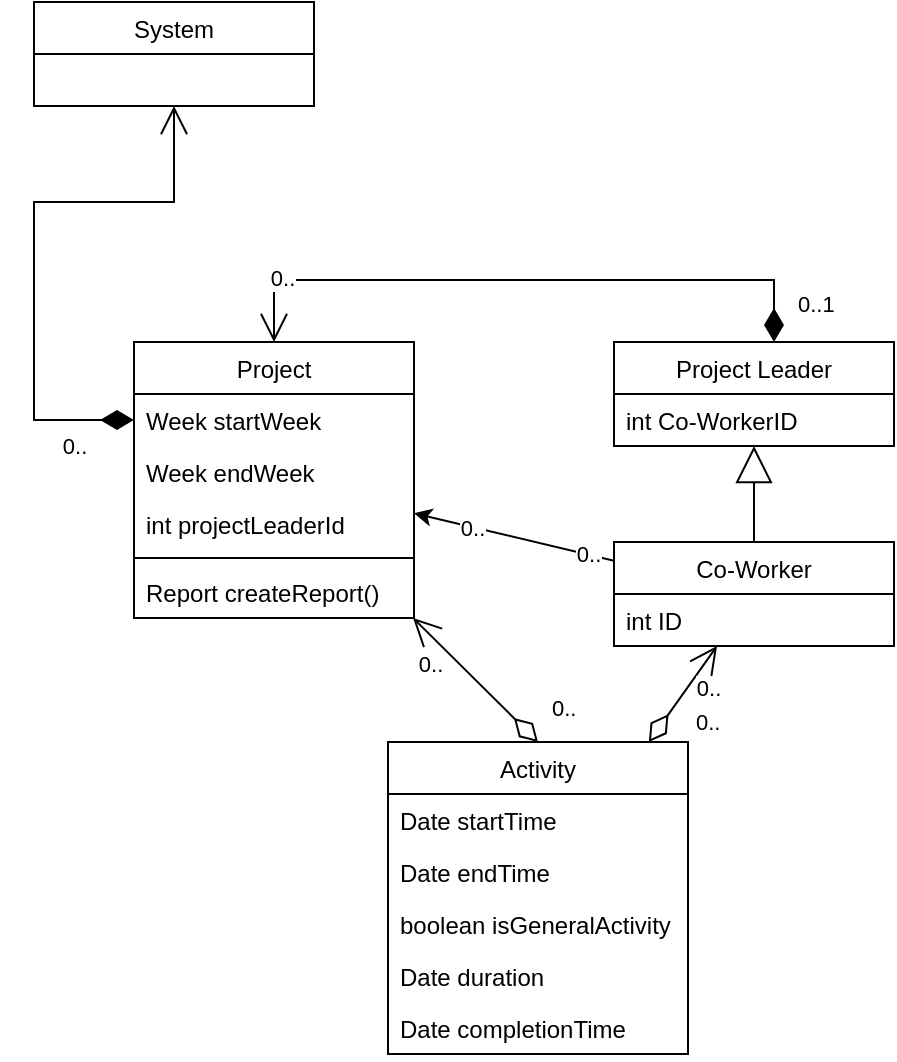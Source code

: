 <mxfile version="20.3.0" type="device"><diagram id="C5RBs43oDa-KdzZeNtuy" name="Page-1"><mxGraphModel dx="1234" dy="1796" grid="1" gridSize="10" guides="1" tooltips="1" connect="1" arrows="1" fold="1" page="1" pageScale="1" pageWidth="827" pageHeight="1169" math="0" shadow="0"><root><mxCell id="WIyWlLk6GJQsqaUBKTNV-0"/><mxCell id="WIyWlLk6GJQsqaUBKTNV-1" parent="WIyWlLk6GJQsqaUBKTNV-0"/><mxCell id="AHataomAO11KRiq0uJDD-5" value="Project" style="swimlane;fontStyle=0;childLayout=stackLayout;horizontal=1;startSize=26;fillColor=none;horizontalStack=0;resizeParent=1;resizeParentMax=0;resizeLast=0;collapsible=1;marginBottom=0;" parent="WIyWlLk6GJQsqaUBKTNV-1" vertex="1"><mxGeometry x="550" y="140" width="140" height="138" as="geometry"/></mxCell><mxCell id="AHataomAO11KRiq0uJDD-6" value="Week startWeek" style="text;strokeColor=none;fillColor=none;align=left;verticalAlign=top;spacingLeft=4;spacingRight=4;overflow=hidden;rotatable=0;points=[[0,0.5],[1,0.5]];portConstraint=eastwest;" parent="AHataomAO11KRiq0uJDD-5" vertex="1"><mxGeometry y="26" width="140" height="26" as="geometry"/></mxCell><mxCell id="AHataomAO11KRiq0uJDD-7" value="Week endWeek" style="text;strokeColor=none;fillColor=none;align=left;verticalAlign=top;spacingLeft=4;spacingRight=4;overflow=hidden;rotatable=0;points=[[0,0.5],[1,0.5]];portConstraint=eastwest;" parent="AHataomAO11KRiq0uJDD-5" vertex="1"><mxGeometry y="52" width="140" height="26" as="geometry"/></mxCell><mxCell id="bJ5cwEk--f8X3TUvc_xh-0" value="int projectLeaderId" style="text;strokeColor=none;fillColor=none;align=left;verticalAlign=top;spacingLeft=4;spacingRight=4;overflow=hidden;rotatable=0;points=[[0,0.5],[1,0.5]];portConstraint=eastwest;" vertex="1" parent="AHataomAO11KRiq0uJDD-5"><mxGeometry y="78" width="140" height="26" as="geometry"/></mxCell><mxCell id="AHataomAO11KRiq0uJDD-62" value="" style="line;strokeWidth=1;fillColor=none;align=left;verticalAlign=middle;spacingTop=-1;spacingLeft=3;spacingRight=3;rotatable=0;labelPosition=right;points=[];portConstraint=eastwest;strokeColor=inherit;" parent="AHataomAO11KRiq0uJDD-5" vertex="1"><mxGeometry y="104" width="140" height="8" as="geometry"/></mxCell><mxCell id="AHataomAO11KRiq0uJDD-63" value="Report createReport()" style="text;strokeColor=none;fillColor=none;align=left;verticalAlign=top;spacingLeft=4;spacingRight=4;overflow=hidden;rotatable=0;points=[[0,0.5],[1,0.5]];portConstraint=eastwest;" parent="AHataomAO11KRiq0uJDD-5" vertex="1"><mxGeometry y="112" width="140" height="26" as="geometry"/></mxCell><mxCell id="AHataomAO11KRiq0uJDD-20" style="rounded=0;orthogonalLoop=1;jettySize=auto;html=1;elbow=vertical;" parent="WIyWlLk6GJQsqaUBKTNV-1" source="AHataomAO11KRiq0uJDD-9" target="AHataomAO11KRiq0uJDD-5" edge="1"><mxGeometry relative="1" as="geometry"/></mxCell><mxCell id="AHataomAO11KRiq0uJDD-21" value="0.." style="edgeLabel;html=1;align=center;verticalAlign=middle;resizable=0;points=[];" parent="AHataomAO11KRiq0uJDD-20" vertex="1" connectable="0"><mxGeometry x="-0.727" relative="1" as="geometry"><mxPoint as="offset"/></mxGeometry></mxCell><mxCell id="AHataomAO11KRiq0uJDD-22" value="0.." style="edgeLabel;html=1;align=center;verticalAlign=middle;resizable=0;points=[];" parent="AHataomAO11KRiq0uJDD-20" vertex="1" connectable="0"><mxGeometry x="0.429" relative="1" as="geometry"><mxPoint as="offset"/></mxGeometry></mxCell><mxCell id="AHataomAO11KRiq0uJDD-12" value="Project Leader" style="swimlane;fontStyle=0;childLayout=stackLayout;horizontal=1;startSize=26;fillColor=none;horizontalStack=0;resizeParent=1;resizeParentMax=0;resizeLast=0;collapsible=1;marginBottom=0;" parent="WIyWlLk6GJQsqaUBKTNV-1" vertex="1"><mxGeometry x="790" y="140" width="140" height="52" as="geometry"/></mxCell><mxCell id="AHataomAO11KRiq0uJDD-18" value="0..1" style="endArrow=open;html=1;endSize=12;startArrow=diamondThin;startSize=14;startFill=1;align=left;verticalAlign=bottom;rounded=0;entryX=0.5;entryY=0;entryDx=0;entryDy=0;edgeStyle=orthogonalEdgeStyle;elbow=vertical;" parent="AHataomAO11KRiq0uJDD-12" target="AHataomAO11KRiq0uJDD-5" edge="1"><mxGeometry x="-0.935" y="-10" relative="1" as="geometry"><mxPoint x="80" as="sourcePoint"/><mxPoint x="-150" y="-90" as="targetPoint"/><Array as="points"><mxPoint x="80" y="-31"/><mxPoint x="-170" y="-31"/></Array><mxPoint as="offset"/></mxGeometry></mxCell><mxCell id="AHataomAO11KRiq0uJDD-19" value="0.." style="edgeLabel;html=1;align=center;verticalAlign=middle;resizable=0;points=[];" parent="AHataomAO11KRiq0uJDD-18" vertex="1" connectable="0"><mxGeometry x="0.775" y="-1" relative="1" as="geometry"><mxPoint as="offset"/></mxGeometry></mxCell><mxCell id="AHataomAO11KRiq0uJDD-13" value="int Co-WorkerID" style="text;strokeColor=none;fillColor=none;align=left;verticalAlign=top;spacingLeft=4;spacingRight=4;overflow=hidden;rotatable=0;points=[[0,0.5],[1,0.5]];portConstraint=eastwest;" parent="AHataomAO11KRiq0uJDD-12" vertex="1"><mxGeometry y="26" width="140" height="26" as="geometry"/></mxCell><mxCell id="AHataomAO11KRiq0uJDD-15" value="Activity" style="swimlane;fontStyle=0;childLayout=stackLayout;horizontal=1;startSize=26;fillColor=none;horizontalStack=0;resizeParent=1;resizeParentMax=0;resizeLast=0;collapsible=1;marginBottom=0;" parent="WIyWlLk6GJQsqaUBKTNV-1" vertex="1"><mxGeometry x="677" y="340" width="150" height="156" as="geometry"><mxRectangle x="240" y="218" width="80" height="30" as="alternateBounds"/></mxGeometry></mxCell><mxCell id="AHataomAO11KRiq0uJDD-16" value="Date startTime" style="text;strokeColor=none;fillColor=none;align=left;verticalAlign=top;spacingLeft=4;spacingRight=4;overflow=hidden;rotatable=0;points=[[0,0.5],[1,0.5]];portConstraint=eastwest;" parent="AHataomAO11KRiq0uJDD-15" vertex="1"><mxGeometry y="26" width="150" height="26" as="geometry"/></mxCell><mxCell id="AHataomAO11KRiq0uJDD-17" value="Date endTime" style="text;strokeColor=none;fillColor=none;align=left;verticalAlign=top;spacingLeft=4;spacingRight=4;overflow=hidden;rotatable=0;points=[[0,0.5],[1,0.5]];portConstraint=eastwest;" parent="AHataomAO11KRiq0uJDD-15" vertex="1"><mxGeometry y="52" width="150" height="26" as="geometry"/></mxCell><mxCell id="AHataomAO11KRiq0uJDD-53" value="boolean isGeneralActivity" style="text;strokeColor=none;fillColor=none;align=left;verticalAlign=top;spacingLeft=4;spacingRight=4;overflow=hidden;rotatable=0;points=[[0,0.5],[1,0.5]];portConstraint=eastwest;" parent="AHataomAO11KRiq0uJDD-15" vertex="1"><mxGeometry y="78" width="150" height="26" as="geometry"/></mxCell><mxCell id="AHataomAO11KRiq0uJDD-55" value="Date duration" style="text;strokeColor=none;fillColor=none;align=left;verticalAlign=top;spacingLeft=4;spacingRight=4;overflow=hidden;rotatable=0;points=[[0,0.5],[1,0.5]];portConstraint=eastwest;" parent="AHataomAO11KRiq0uJDD-15" vertex="1"><mxGeometry y="104" width="150" height="26" as="geometry"/></mxCell><mxCell id="AHataomAO11KRiq0uJDD-56" value="Date completionTime" style="text;strokeColor=none;fillColor=none;align=left;verticalAlign=top;spacingLeft=4;spacingRight=4;overflow=hidden;rotatable=0;points=[[0,0.5],[1,0.5]];portConstraint=eastwest;" parent="AHataomAO11KRiq0uJDD-15" vertex="1"><mxGeometry y="130" width="150" height="26" as="geometry"/></mxCell><mxCell id="AHataomAO11KRiq0uJDD-9" value="Co-Worker" style="swimlane;fontStyle=0;childLayout=stackLayout;horizontal=1;startSize=26;fillColor=none;horizontalStack=0;resizeParent=1;resizeParentMax=0;resizeLast=0;collapsible=1;marginBottom=0;" parent="WIyWlLk6GJQsqaUBKTNV-1" vertex="1"><mxGeometry x="790" y="240" width="140" height="52" as="geometry"/></mxCell><mxCell id="AHataomAO11KRiq0uJDD-54" value="int ID" style="text;strokeColor=none;fillColor=none;align=left;verticalAlign=top;spacingLeft=4;spacingRight=4;overflow=hidden;rotatable=0;points=[[0,0.5],[1,0.5]];portConstraint=eastwest;" parent="AHataomAO11KRiq0uJDD-9" vertex="1"><mxGeometry y="26" width="140" height="26" as="geometry"/></mxCell><mxCell id="AHataomAO11KRiq0uJDD-25" value="0.." style="endArrow=open;html=1;endSize=12;startArrow=diamondThin;startSize=14;startFill=0;align=left;verticalAlign=bottom;rounded=0;elbow=vertical;" parent="WIyWlLk6GJQsqaUBKTNV-1" source="AHataomAO11KRiq0uJDD-15" target="AHataomAO11KRiq0uJDD-9" edge="1"><mxGeometry x="-0.556" y="-17" relative="1" as="geometry"><mxPoint x="780" y="334.35" as="sourcePoint"/><mxPoint x="690" y="334.35" as="targetPoint"/><mxPoint as="offset"/></mxGeometry></mxCell><mxCell id="AHataomAO11KRiq0uJDD-26" value="0.." style="edgeLabel;html=1;align=center;verticalAlign=middle;resizable=0;points=[];" parent="AHataomAO11KRiq0uJDD-25" vertex="1" connectable="0"><mxGeometry x="0.724" relative="1" as="geometry"><mxPoint y="14" as="offset"/></mxGeometry></mxCell><mxCell id="AHataomAO11KRiq0uJDD-57" value="System" style="swimlane;fontStyle=0;childLayout=stackLayout;horizontal=1;startSize=26;fillColor=none;horizontalStack=0;resizeParent=1;resizeParentMax=0;resizeLast=0;collapsible=1;marginBottom=0;" parent="WIyWlLk6GJQsqaUBKTNV-1" vertex="1"><mxGeometry x="500" y="-30" width="140" height="52" as="geometry"/></mxCell><mxCell id="AHataomAO11KRiq0uJDD-60" value="" style="endArrow=open;html=1;endSize=12;startArrow=diamondThin;startSize=14;startFill=1;align=left;verticalAlign=bottom;rounded=0;entryX=0.5;entryY=1;entryDx=0;entryDy=0;edgeStyle=orthogonalEdgeStyle;elbow=vertical;exitX=0;exitY=0.5;exitDx=0;exitDy=0;" parent="WIyWlLk6GJQsqaUBKTNV-1" source="AHataomAO11KRiq0uJDD-6" target="AHataomAO11KRiq0uJDD-57" edge="1"><mxGeometry x="-0.856" y="-29" relative="1" as="geometry"><mxPoint x="880" y="150" as="sourcePoint"/><mxPoint x="630" y="150" as="targetPoint"/><Array as="points"><mxPoint x="500" y="179"/><mxPoint x="500" y="70"/><mxPoint x="570" y="70"/></Array><mxPoint as="offset"/></mxGeometry></mxCell><mxCell id="AHataomAO11KRiq0uJDD-61" value="0.." style="edgeLabel;html=1;align=center;verticalAlign=middle;resizable=0;points=[];" parent="AHataomAO11KRiq0uJDD-60" vertex="1" connectable="0"><mxGeometry x="0.775" y="-1" relative="1" as="geometry"><mxPoint x="-51" y="139" as="offset"/></mxGeometry></mxCell><mxCell id="AHataomAO11KRiq0uJDD-64" value="0.." style="endArrow=open;html=1;endSize=12;startArrow=diamondThin;startSize=14;startFill=0;align=left;verticalAlign=bottom;rounded=0;elbow=vertical;exitX=0.5;exitY=0;exitDx=0;exitDy=0;" parent="WIyWlLk6GJQsqaUBKTNV-1" source="AHataomAO11KRiq0uJDD-15" target="AHataomAO11KRiq0uJDD-5" edge="1"><mxGeometry x="-0.954" y="-9" relative="1" as="geometry"><mxPoint x="798.5" y="376.982" as="sourcePoint"/><mxPoint x="650" y="386" as="targetPoint"/><mxPoint as="offset"/></mxGeometry></mxCell><mxCell id="AHataomAO11KRiq0uJDD-65" value="0.." style="edgeLabel;html=1;align=center;verticalAlign=middle;resizable=0;points=[];" parent="AHataomAO11KRiq0uJDD-64" vertex="1" connectable="0"><mxGeometry x="0.724" relative="1" as="geometry"><mxPoint y="14" as="offset"/></mxGeometry></mxCell><mxCell id="AHataomAO11KRiq0uJDD-66" value="" style="endArrow=block;endSize=16;endFill=0;html=1;rounded=0;elbow=vertical;" parent="WIyWlLk6GJQsqaUBKTNV-1" source="AHataomAO11KRiq0uJDD-9" target="AHataomAO11KRiq0uJDD-12" edge="1"><mxGeometry width="160" relative="1" as="geometry"><mxPoint x="830" y="160" as="sourcePoint"/><mxPoint x="790" y="230" as="targetPoint"/></mxGeometry></mxCell></root></mxGraphModel></diagram></mxfile>